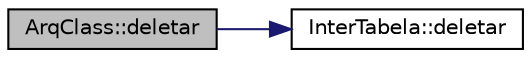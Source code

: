 digraph "ArqClass::deletar"
{
  edge [fontname="Helvetica",fontsize="10",labelfontname="Helvetica",labelfontsize="10"];
  node [fontname="Helvetica",fontsize="10",shape=record];
  rankdir="LR";
  Node24 [label="ArqClass::deletar",height=0.2,width=0.4,color="black", fillcolor="grey75", style="filled", fontcolor="black"];
  Node24 -> Node25 [color="midnightblue",fontsize="10",style="solid",fontname="Helvetica"];
  Node25 [label="InterTabela::deletar",height=0.2,width=0.4,color="black", fillcolor="white", style="filled",URL="$class_inter_tabela.html#a2679ab59239b420e175ea6199470f5c4",tooltip="Destrutor de uma tabela e suas dependências. "];
}
